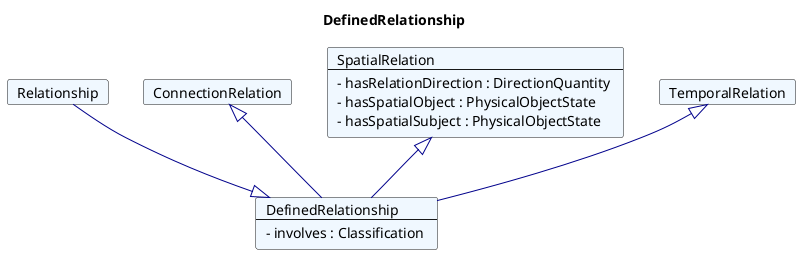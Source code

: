 @startuml
Title DefinedRelationship 

Card DefinedRelationship #F0F8FF [
DefinedRelationship
----
- involves : Classification 
]
Card Relationship #F0F8FF [
Relationship
]
Relationship --|> DefinedRelationship  #00008B 
Card ConnectionRelation #F0F8FF [
ConnectionRelation
]
ConnectionRelation <|-- DefinedRelationship  #00008B 
Card SpatialRelation #F0F8FF [
SpatialRelation
----
- hasRelationDirection : DirectionQuantity 
- hasSpatialObject : PhysicalObjectState 
- hasSpatialSubject : PhysicalObjectState 
]
SpatialRelation <|-- DefinedRelationship  #00008B 
Card TemporalRelation #F0F8FF [
TemporalRelation
]
TemporalRelation <|-- DefinedRelationship  #00008B 
@enduml